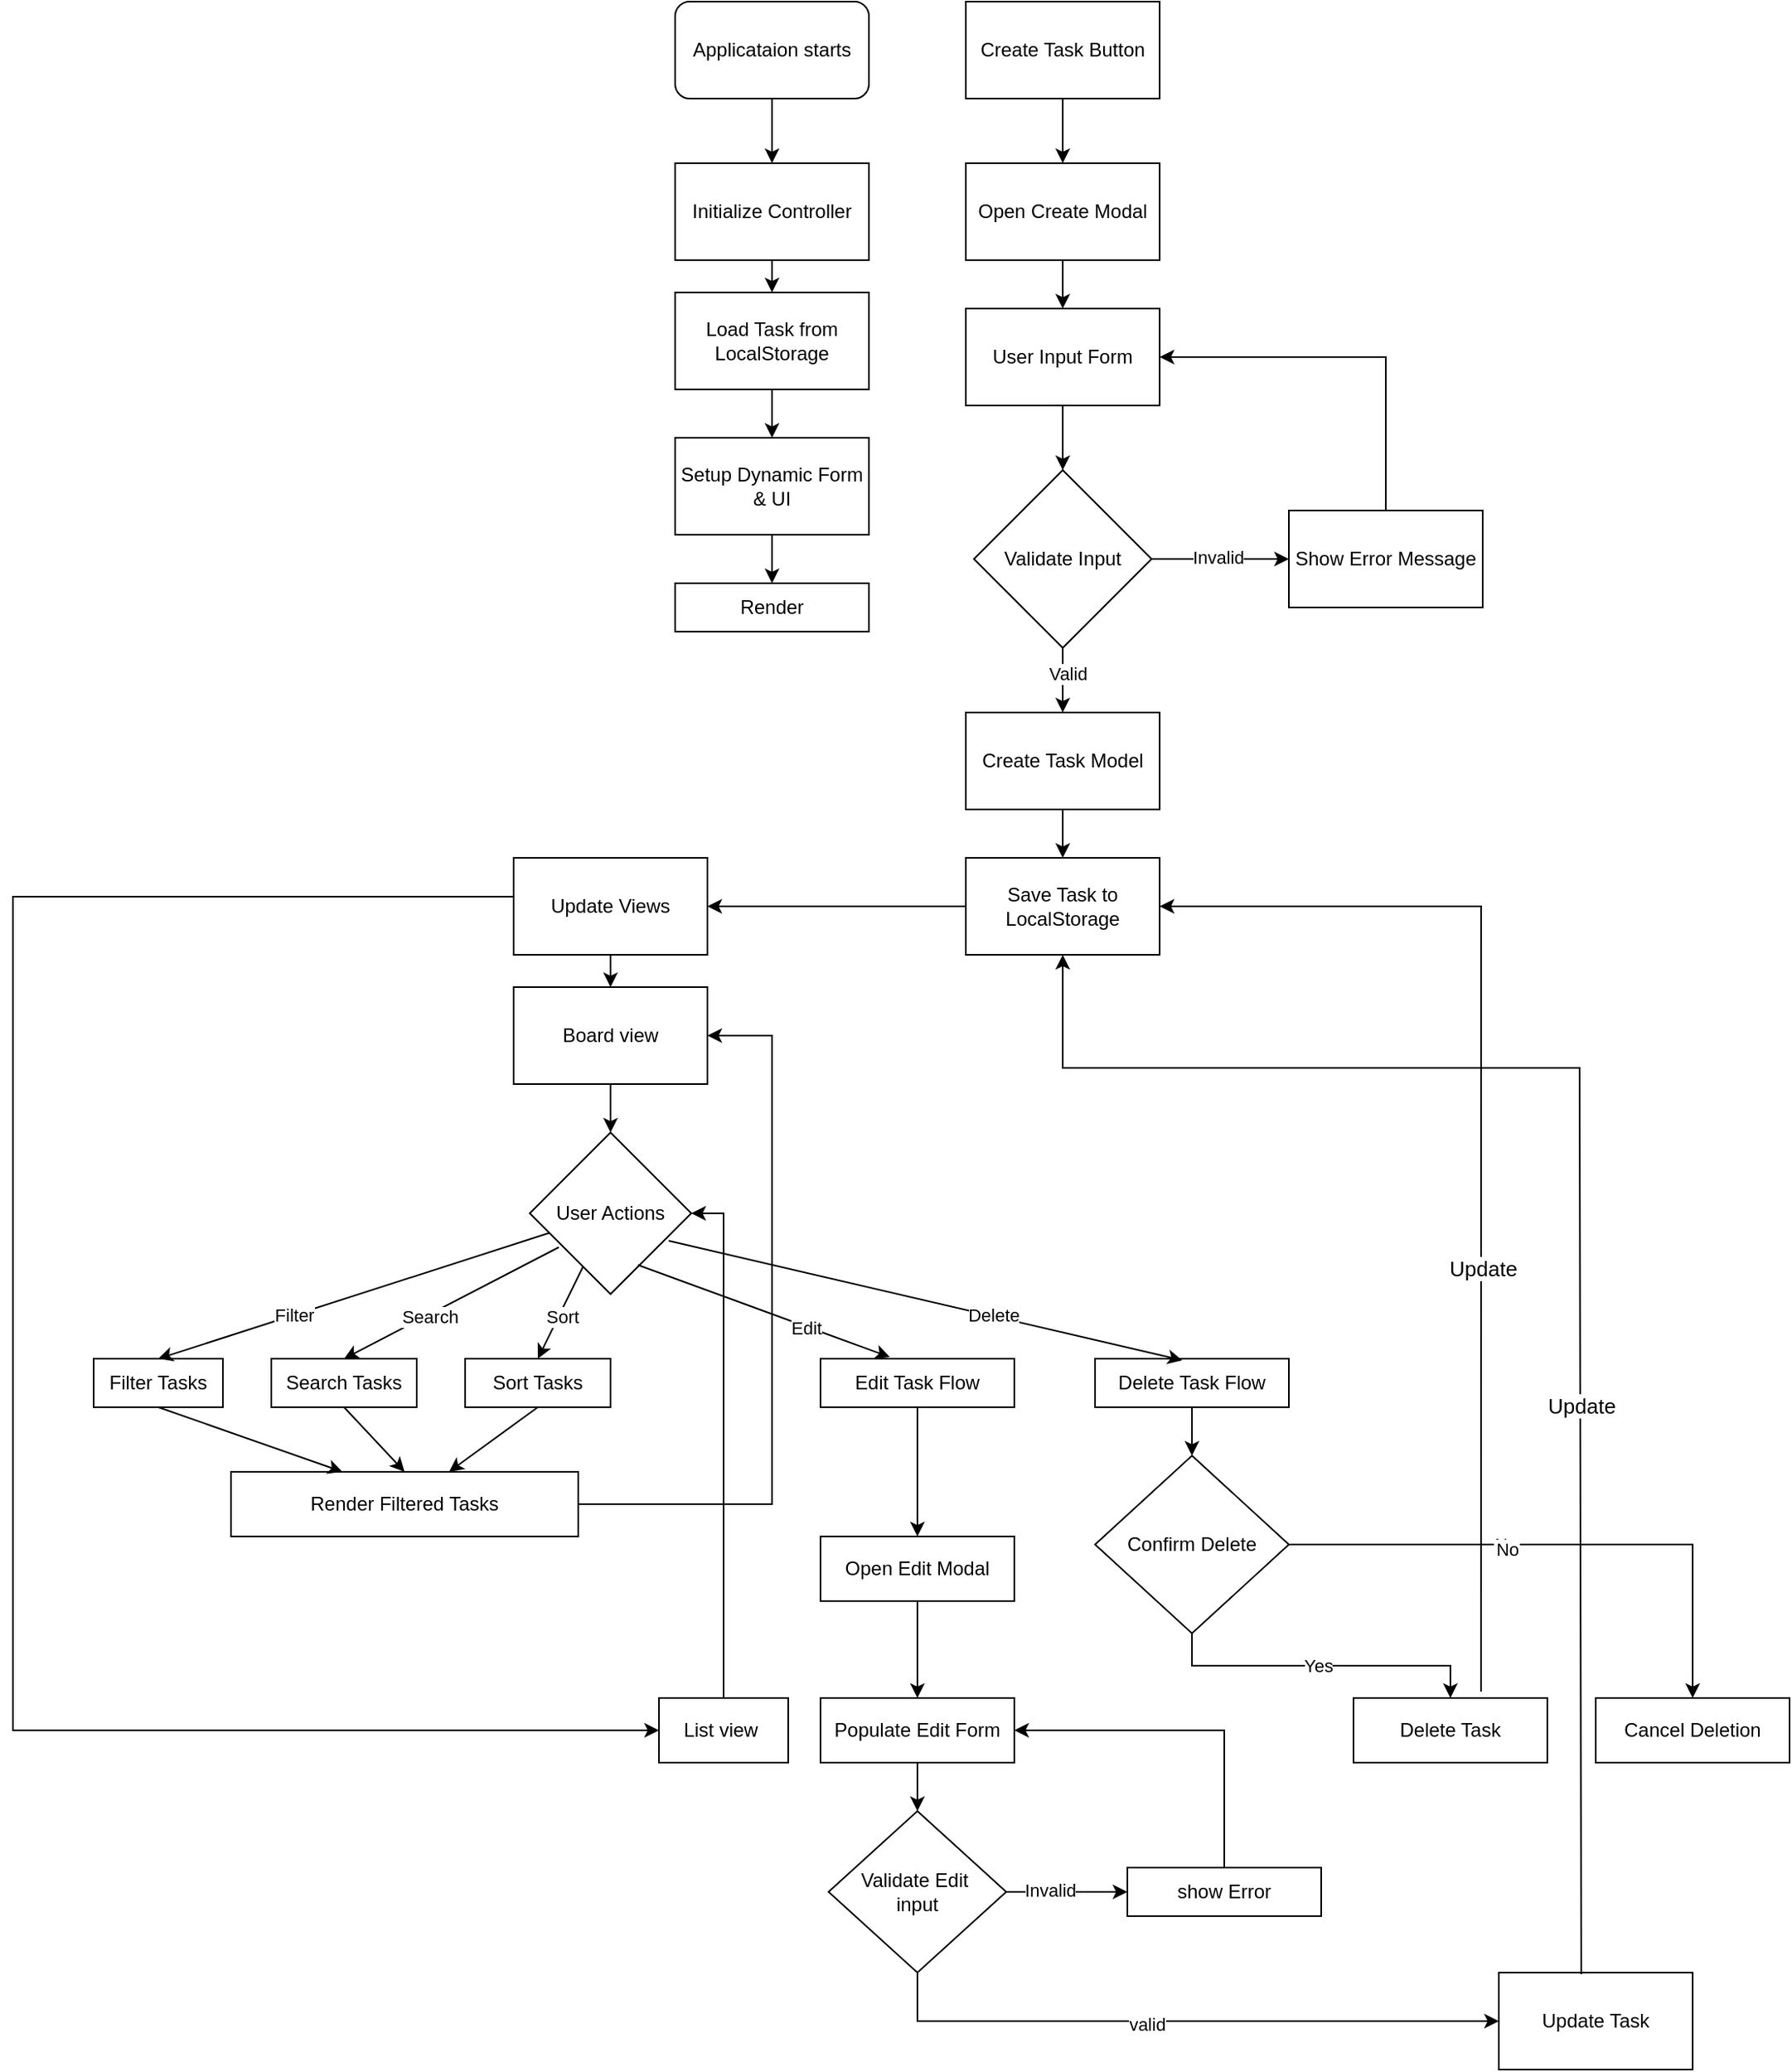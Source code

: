 <mxfile version="26.0.1">
  <diagram id="C5RBs43oDa-KdzZeNtuy" name="Page-1">
    <mxGraphModel grid="1" page="1" gridSize="10" guides="1" tooltips="1" connect="1" arrows="1" fold="1" pageScale="1" pageWidth="827" pageHeight="1169" math="0" shadow="0">
      <root>
        <mxCell id="WIyWlLk6GJQsqaUBKTNV-0" />
        <mxCell id="WIyWlLk6GJQsqaUBKTNV-1" parent="WIyWlLk6GJQsqaUBKTNV-0" />
        <mxCell id="j3s3mRyFmVoYlKtFoy2Y-5" value="Applicataion starts" style="rounded=1;whiteSpace=wrap;html=1;" vertex="1" parent="WIyWlLk6GJQsqaUBKTNV-1">
          <mxGeometry x="60" y="100" width="120" height="60" as="geometry" />
        </mxCell>
        <mxCell id="j3s3mRyFmVoYlKtFoy2Y-6" value="" style="endArrow=classic;html=1;rounded=0;exitX=0.5;exitY=1;exitDx=0;exitDy=0;" edge="1" parent="WIyWlLk6GJQsqaUBKTNV-1" source="j3s3mRyFmVoYlKtFoy2Y-5" target="j3s3mRyFmVoYlKtFoy2Y-7">
          <mxGeometry width="50" height="50" relative="1" as="geometry">
            <mxPoint x="110" y="600" as="sourcePoint" />
            <mxPoint x="120" y="210" as="targetPoint" />
          </mxGeometry>
        </mxCell>
        <mxCell id="j3s3mRyFmVoYlKtFoy2Y-7" value="Initialize Controller" style="rounded=0;whiteSpace=wrap;html=1;" vertex="1" parent="WIyWlLk6GJQsqaUBKTNV-1">
          <mxGeometry x="60" y="200" width="120" height="60" as="geometry" />
        </mxCell>
        <mxCell id="j3s3mRyFmVoYlKtFoy2Y-8" value="" style="endArrow=classic;html=1;rounded=0;exitX=0.5;exitY=1;exitDx=0;exitDy=0;" edge="1" parent="WIyWlLk6GJQsqaUBKTNV-1" source="j3s3mRyFmVoYlKtFoy2Y-7" target="j3s3mRyFmVoYlKtFoy2Y-9">
          <mxGeometry width="50" height="50" relative="1" as="geometry">
            <mxPoint x="110" y="600" as="sourcePoint" />
            <mxPoint x="120" y="300" as="targetPoint" />
          </mxGeometry>
        </mxCell>
        <mxCell id="j3s3mRyFmVoYlKtFoy2Y-9" value="Load Task from LocalStorage" style="rounded=0;whiteSpace=wrap;html=1;" vertex="1" parent="WIyWlLk6GJQsqaUBKTNV-1">
          <mxGeometry x="60" y="280" width="120" height="60" as="geometry" />
        </mxCell>
        <mxCell id="j3s3mRyFmVoYlKtFoy2Y-10" value="" style="endArrow=classic;html=1;rounded=0;exitX=0.5;exitY=1;exitDx=0;exitDy=0;" edge="1" parent="WIyWlLk6GJQsqaUBKTNV-1" source="j3s3mRyFmVoYlKtFoy2Y-9" target="j3s3mRyFmVoYlKtFoy2Y-11">
          <mxGeometry width="50" height="50" relative="1" as="geometry">
            <mxPoint x="110" y="600" as="sourcePoint" />
            <mxPoint x="120" y="370" as="targetPoint" />
          </mxGeometry>
        </mxCell>
        <mxCell id="j3s3mRyFmVoYlKtFoy2Y-11" value="Setup Dynamic Form &amp;amp; UI" style="rounded=0;whiteSpace=wrap;html=1;" vertex="1" parent="WIyWlLk6GJQsqaUBKTNV-1">
          <mxGeometry x="60" y="370" width="120" height="60" as="geometry" />
        </mxCell>
        <mxCell id="j3s3mRyFmVoYlKtFoy2Y-12" value="" style="endArrow=classic;html=1;rounded=0;exitX=0.5;exitY=1;exitDx=0;exitDy=0;" edge="1" parent="WIyWlLk6GJQsqaUBKTNV-1" source="j3s3mRyFmVoYlKtFoy2Y-11" target="j3s3mRyFmVoYlKtFoy2Y-13">
          <mxGeometry width="50" height="50" relative="1" as="geometry">
            <mxPoint x="110" y="600" as="sourcePoint" />
            <mxPoint x="120" y="460" as="targetPoint" />
          </mxGeometry>
        </mxCell>
        <mxCell id="j3s3mRyFmVoYlKtFoy2Y-13" value="Render" style="rounded=0;whiteSpace=wrap;html=1;" vertex="1" parent="WIyWlLk6GJQsqaUBKTNV-1">
          <mxGeometry x="60" y="460" width="120" height="30" as="geometry" />
        </mxCell>
        <mxCell id="j3s3mRyFmVoYlKtFoy2Y-14" value="Create Task Button" style="rounded=0;whiteSpace=wrap;html=1;" vertex="1" parent="WIyWlLk6GJQsqaUBKTNV-1">
          <mxGeometry x="240" y="100" width="120" height="60" as="geometry" />
        </mxCell>
        <mxCell id="j3s3mRyFmVoYlKtFoy2Y-15" value="" style="endArrow=classic;html=1;rounded=0;exitX=0.5;exitY=1;exitDx=0;exitDy=0;" edge="1" parent="WIyWlLk6GJQsqaUBKTNV-1" source="j3s3mRyFmVoYlKtFoy2Y-14" target="j3s3mRyFmVoYlKtFoy2Y-16">
          <mxGeometry width="50" height="50" relative="1" as="geometry">
            <mxPoint x="300" y="170" as="sourcePoint" />
            <mxPoint x="300" y="200" as="targetPoint" />
          </mxGeometry>
        </mxCell>
        <mxCell id="j3s3mRyFmVoYlKtFoy2Y-18" style="edgeStyle=orthogonalEdgeStyle;rounded=0;orthogonalLoop=1;jettySize=auto;html=1;entryX=0.5;entryY=0;entryDx=0;entryDy=0;" edge="1" parent="WIyWlLk6GJQsqaUBKTNV-1" source="j3s3mRyFmVoYlKtFoy2Y-16" target="j3s3mRyFmVoYlKtFoy2Y-20">
          <mxGeometry relative="1" as="geometry">
            <mxPoint x="300" y="300" as="targetPoint" />
          </mxGeometry>
        </mxCell>
        <mxCell id="j3s3mRyFmVoYlKtFoy2Y-16" value="Open Create Modal" style="rounded=0;whiteSpace=wrap;html=1;" vertex="1" parent="WIyWlLk6GJQsqaUBKTNV-1">
          <mxGeometry x="240" y="200" width="120" height="60" as="geometry" />
        </mxCell>
        <mxCell id="j3s3mRyFmVoYlKtFoy2Y-20" value="User Input Form" style="rounded=0;whiteSpace=wrap;html=1;" vertex="1" parent="WIyWlLk6GJQsqaUBKTNV-1">
          <mxGeometry x="240" y="290" width="120" height="60" as="geometry" />
        </mxCell>
        <mxCell id="j3s3mRyFmVoYlKtFoy2Y-21" value="" style="endArrow=classic;html=1;rounded=0;exitX=0.5;exitY=1;exitDx=0;exitDy=0;" edge="1" parent="WIyWlLk6GJQsqaUBKTNV-1" source="j3s3mRyFmVoYlKtFoy2Y-20" target="j3s3mRyFmVoYlKtFoy2Y-22">
          <mxGeometry width="50" height="50" relative="1" as="geometry">
            <mxPoint x="110" y="600" as="sourcePoint" />
            <mxPoint x="300" y="390" as="targetPoint" />
          </mxGeometry>
        </mxCell>
        <mxCell id="j3s3mRyFmVoYlKtFoy2Y-22" value="Validate Input" style="rhombus;whiteSpace=wrap;html=1;" vertex="1" parent="WIyWlLk6GJQsqaUBKTNV-1">
          <mxGeometry x="245" y="390" width="110" height="110" as="geometry" />
        </mxCell>
        <mxCell id="j3s3mRyFmVoYlKtFoy2Y-23" value="" style="endArrow=classic;html=1;rounded=0;exitX=1;exitY=0.5;exitDx=0;exitDy=0;entryX=0;entryY=0.5;entryDx=0;entryDy=0;" edge="1" parent="WIyWlLk6GJQsqaUBKTNV-1" source="j3s3mRyFmVoYlKtFoy2Y-22" target="j3s3mRyFmVoYlKtFoy2Y-25">
          <mxGeometry width="50" height="50" relative="1" as="geometry">
            <mxPoint x="110" y="600" as="sourcePoint" />
            <mxPoint x="430" y="445" as="targetPoint" />
          </mxGeometry>
        </mxCell>
        <mxCell id="j3s3mRyFmVoYlKtFoy2Y-24" value="Invalid" style="edgeLabel;html=1;align=center;verticalAlign=middle;resizable=0;points=[];" connectable="0" vertex="1" parent="j3s3mRyFmVoYlKtFoy2Y-23">
          <mxGeometry x="-0.04" y="1" relative="1" as="geometry">
            <mxPoint as="offset" />
          </mxGeometry>
        </mxCell>
        <mxCell id="j3s3mRyFmVoYlKtFoy2Y-25" value="Show Error Message" style="rounded=0;whiteSpace=wrap;html=1;" vertex="1" parent="WIyWlLk6GJQsqaUBKTNV-1">
          <mxGeometry x="440" y="415" width="120" height="60" as="geometry" />
        </mxCell>
        <mxCell id="j3s3mRyFmVoYlKtFoy2Y-27" value="" style="endArrow=classic;html=1;rounded=0;exitX=0.5;exitY=0;exitDx=0;exitDy=0;entryX=1;entryY=0.5;entryDx=0;entryDy=0;" edge="1" parent="WIyWlLk6GJQsqaUBKTNV-1" source="j3s3mRyFmVoYlKtFoy2Y-25" target="j3s3mRyFmVoYlKtFoy2Y-20">
          <mxGeometry width="50" height="50" relative="1" as="geometry">
            <mxPoint x="110" y="600" as="sourcePoint" />
            <mxPoint x="500" y="320" as="targetPoint" />
            <Array as="points">
              <mxPoint x="500" y="320" />
            </Array>
          </mxGeometry>
        </mxCell>
        <mxCell id="j3s3mRyFmVoYlKtFoy2Y-28" value="" style="endArrow=classic;html=1;rounded=0;exitX=0.5;exitY=1;exitDx=0;exitDy=0;" edge="1" parent="WIyWlLk6GJQsqaUBKTNV-1" source="j3s3mRyFmVoYlKtFoy2Y-22" target="j3s3mRyFmVoYlKtFoy2Y-29">
          <mxGeometry width="50" height="50" relative="1" as="geometry">
            <mxPoint x="110" y="600" as="sourcePoint" />
            <mxPoint x="300" y="570" as="targetPoint" />
          </mxGeometry>
        </mxCell>
        <mxCell id="j3s3mRyFmVoYlKtFoy2Y-30" value="Valid" style="edgeLabel;html=1;align=center;verticalAlign=middle;resizable=0;points=[];" connectable="0" vertex="1" parent="j3s3mRyFmVoYlKtFoy2Y-28">
          <mxGeometry x="-0.2" y="3" relative="1" as="geometry">
            <mxPoint as="offset" />
          </mxGeometry>
        </mxCell>
        <mxCell id="j3s3mRyFmVoYlKtFoy2Y-29" value="Create Task Model" style="rounded=0;whiteSpace=wrap;html=1;" vertex="1" parent="WIyWlLk6GJQsqaUBKTNV-1">
          <mxGeometry x="240" y="540" width="120" height="60" as="geometry" />
        </mxCell>
        <mxCell id="j3s3mRyFmVoYlKtFoy2Y-31" value="" style="endArrow=classic;html=1;rounded=0;exitX=0.5;exitY=1;exitDx=0;exitDy=0;" edge="1" parent="WIyWlLk6GJQsqaUBKTNV-1" source="j3s3mRyFmVoYlKtFoy2Y-29" target="j3s3mRyFmVoYlKtFoy2Y-32">
          <mxGeometry width="50" height="50" relative="1" as="geometry">
            <mxPoint x="110" y="600" as="sourcePoint" />
            <mxPoint x="300" y="640" as="targetPoint" />
          </mxGeometry>
        </mxCell>
        <mxCell id="j3s3mRyFmVoYlKtFoy2Y-32" value="Save Task to LocalStorage" style="rounded=0;whiteSpace=wrap;html=1;" vertex="1" parent="WIyWlLk6GJQsqaUBKTNV-1">
          <mxGeometry x="240" y="630" width="120" height="60" as="geometry" />
        </mxCell>
        <mxCell id="j3s3mRyFmVoYlKtFoy2Y-33" value="Update Views" style="rounded=0;whiteSpace=wrap;html=1;" vertex="1" parent="WIyWlLk6GJQsqaUBKTNV-1">
          <mxGeometry x="-40" y="630" width="120" height="60" as="geometry" />
        </mxCell>
        <mxCell id="j3s3mRyFmVoYlKtFoy2Y-34" value="" style="endArrow=classic;html=1;rounded=0;exitX=0;exitY=0.5;exitDx=0;exitDy=0;entryX=1;entryY=0.5;entryDx=0;entryDy=0;" edge="1" parent="WIyWlLk6GJQsqaUBKTNV-1" source="j3s3mRyFmVoYlKtFoy2Y-32" target="j3s3mRyFmVoYlKtFoy2Y-33">
          <mxGeometry width="50" height="50" relative="1" as="geometry">
            <mxPoint x="110" y="900" as="sourcePoint" />
            <mxPoint x="160" y="850" as="targetPoint" />
          </mxGeometry>
        </mxCell>
        <mxCell id="j3s3mRyFmVoYlKtFoy2Y-35" value="" style="endArrow=classic;html=1;rounded=0;exitX=0.5;exitY=1;exitDx=0;exitDy=0;" edge="1" parent="WIyWlLk6GJQsqaUBKTNV-1" source="j3s3mRyFmVoYlKtFoy2Y-33" target="j3s3mRyFmVoYlKtFoy2Y-36">
          <mxGeometry width="50" height="50" relative="1" as="geometry">
            <mxPoint x="110" y="700" as="sourcePoint" />
            <mxPoint x="70" y="740" as="targetPoint" />
          </mxGeometry>
        </mxCell>
        <mxCell id="j3s3mRyFmVoYlKtFoy2Y-36" value="Board view" style="rounded=0;whiteSpace=wrap;html=1;" vertex="1" parent="WIyWlLk6GJQsqaUBKTNV-1">
          <mxGeometry x="-40" y="710" width="120" height="60" as="geometry" />
        </mxCell>
        <mxCell id="j3s3mRyFmVoYlKtFoy2Y-37" value="" style="endArrow=classic;html=1;rounded=0;exitX=0;exitY=0.5;exitDx=0;exitDy=0;entryX=0;entryY=0.5;entryDx=0;entryDy=0;" edge="1" parent="WIyWlLk6GJQsqaUBKTNV-1" target="j3s3mRyFmVoYlKtFoy2Y-38">
          <mxGeometry width="50" height="50" relative="1" as="geometry">
            <mxPoint x="-40" y="654" as="sourcePoint" />
            <mxPoint x="20" y="1150" as="targetPoint" />
            <Array as="points">
              <mxPoint x="-350" y="654" />
              <mxPoint x="-350" y="1170" />
            </Array>
          </mxGeometry>
        </mxCell>
        <mxCell id="j3s3mRyFmVoYlKtFoy2Y-38" value="List view&amp;nbsp;" style="rounded=0;whiteSpace=wrap;html=1;" vertex="1" parent="WIyWlLk6GJQsqaUBKTNV-1">
          <mxGeometry x="50" y="1150" width="80" height="40" as="geometry" />
        </mxCell>
        <mxCell id="j3s3mRyFmVoYlKtFoy2Y-39" value="" style="endArrow=classic;html=1;rounded=0;exitX=0.5;exitY=1;exitDx=0;exitDy=0;" edge="1" parent="WIyWlLk6GJQsqaUBKTNV-1" source="j3s3mRyFmVoYlKtFoy2Y-36" target="j3s3mRyFmVoYlKtFoy2Y-40">
          <mxGeometry width="50" height="50" relative="1" as="geometry">
            <mxPoint x="110" y="700" as="sourcePoint" />
            <mxPoint x="20" y="840" as="targetPoint" />
          </mxGeometry>
        </mxCell>
        <mxCell id="j3s3mRyFmVoYlKtFoy2Y-40" value="User Actions" style="rhombus;whiteSpace=wrap;html=1;" vertex="1" parent="WIyWlLk6GJQsqaUBKTNV-1">
          <mxGeometry x="-30" y="800" width="100" height="100" as="geometry" />
        </mxCell>
        <mxCell id="j3s3mRyFmVoYlKtFoy2Y-41" value="Filter Tasks" style="rounded=0;whiteSpace=wrap;html=1;" vertex="1" parent="WIyWlLk6GJQsqaUBKTNV-1">
          <mxGeometry x="-300" y="940" width="80" height="30" as="geometry" />
        </mxCell>
        <mxCell id="j3s3mRyFmVoYlKtFoy2Y-42" value="Search Tasks" style="rounded=0;whiteSpace=wrap;html=1;" vertex="1" parent="WIyWlLk6GJQsqaUBKTNV-1">
          <mxGeometry x="-190" y="940" width="90" height="30" as="geometry" />
        </mxCell>
        <mxCell id="j3s3mRyFmVoYlKtFoy2Y-43" value="Sort Tasks" style="rounded=0;whiteSpace=wrap;html=1;" vertex="1" parent="WIyWlLk6GJQsqaUBKTNV-1">
          <mxGeometry x="-70" y="940" width="90" height="30" as="geometry" />
        </mxCell>
        <mxCell id="j3s3mRyFmVoYlKtFoy2Y-44" value="" style="endArrow=classic;html=1;rounded=0;entryX=0.5;entryY=0;entryDx=0;entryDy=0;" edge="1" parent="WIyWlLk6GJQsqaUBKTNV-1" source="j3s3mRyFmVoYlKtFoy2Y-40" target="j3s3mRyFmVoYlKtFoy2Y-41">
          <mxGeometry width="50" height="50" relative="1" as="geometry">
            <mxPoint x="110" y="700" as="sourcePoint" />
            <mxPoint x="160" y="650" as="targetPoint" />
          </mxGeometry>
        </mxCell>
        <mxCell id="j3s3mRyFmVoYlKtFoy2Y-54" value="Filter" style="edgeLabel;html=1;align=center;verticalAlign=middle;resizable=0;points=[];" connectable="0" vertex="1" parent="j3s3mRyFmVoYlKtFoy2Y-44">
          <mxGeometry x="0.306" relative="1" as="geometry">
            <mxPoint as="offset" />
          </mxGeometry>
        </mxCell>
        <mxCell id="j3s3mRyFmVoYlKtFoy2Y-45" value="" style="endArrow=classic;html=1;rounded=0;exitX=0.18;exitY=0.71;exitDx=0;exitDy=0;exitPerimeter=0;entryX=0.5;entryY=0;entryDx=0;entryDy=0;" edge="1" parent="WIyWlLk6GJQsqaUBKTNV-1" source="j3s3mRyFmVoYlKtFoy2Y-40" target="j3s3mRyFmVoYlKtFoy2Y-42">
          <mxGeometry width="50" height="50" relative="1" as="geometry">
            <mxPoint x="110" y="700" as="sourcePoint" />
            <mxPoint x="160" y="650" as="targetPoint" />
          </mxGeometry>
        </mxCell>
        <mxCell id="j3s3mRyFmVoYlKtFoy2Y-55" value="Search" style="edgeLabel;html=1;align=center;verticalAlign=middle;resizable=0;points=[];" connectable="0" vertex="1" parent="j3s3mRyFmVoYlKtFoy2Y-45">
          <mxGeometry x="0.212" y="1" relative="1" as="geometry">
            <mxPoint as="offset" />
          </mxGeometry>
        </mxCell>
        <mxCell id="j3s3mRyFmVoYlKtFoy2Y-46" value="" style="endArrow=classic;html=1;rounded=0;exitX=0.33;exitY=0.83;exitDx=0;exitDy=0;exitPerimeter=0;entryX=0.5;entryY=0;entryDx=0;entryDy=0;" edge="1" parent="WIyWlLk6GJQsqaUBKTNV-1" source="j3s3mRyFmVoYlKtFoy2Y-40" target="j3s3mRyFmVoYlKtFoy2Y-43">
          <mxGeometry width="50" height="50" relative="1" as="geometry">
            <mxPoint x="110" y="700" as="sourcePoint" />
            <mxPoint x="160" y="650" as="targetPoint" />
          </mxGeometry>
        </mxCell>
        <mxCell id="j3s3mRyFmVoYlKtFoy2Y-56" value="Sort" style="edgeLabel;html=1;align=center;verticalAlign=middle;resizable=0;points=[];" connectable="0" vertex="1" parent="j3s3mRyFmVoYlKtFoy2Y-46">
          <mxGeometry x="0.057" y="2" relative="1" as="geometry">
            <mxPoint as="offset" />
          </mxGeometry>
        </mxCell>
        <mxCell id="j3s3mRyFmVoYlKtFoy2Y-47" value="Render Filtered Tasks" style="rounded=0;whiteSpace=wrap;html=1;" vertex="1" parent="WIyWlLk6GJQsqaUBKTNV-1">
          <mxGeometry x="-215" y="1010" width="215" height="40" as="geometry" />
        </mxCell>
        <mxCell id="j3s3mRyFmVoYlKtFoy2Y-48" value="" style="endArrow=classic;html=1;rounded=0;exitX=0.5;exitY=1;exitDx=0;exitDy=0;entryX=0.321;entryY=0;entryDx=0;entryDy=0;entryPerimeter=0;" edge="1" parent="WIyWlLk6GJQsqaUBKTNV-1" source="j3s3mRyFmVoYlKtFoy2Y-41" target="j3s3mRyFmVoYlKtFoy2Y-47">
          <mxGeometry width="50" height="50" relative="1" as="geometry">
            <mxPoint x="110" y="700" as="sourcePoint" />
            <mxPoint x="160" y="650" as="targetPoint" />
          </mxGeometry>
        </mxCell>
        <mxCell id="j3s3mRyFmVoYlKtFoy2Y-49" value="" style="endArrow=classic;html=1;rounded=0;exitX=0.5;exitY=1;exitDx=0;exitDy=0;entryX=0.5;entryY=0;entryDx=0;entryDy=0;" edge="1" parent="WIyWlLk6GJQsqaUBKTNV-1" source="j3s3mRyFmVoYlKtFoy2Y-42" target="j3s3mRyFmVoYlKtFoy2Y-47">
          <mxGeometry width="50" height="50" relative="1" as="geometry">
            <mxPoint x="110" y="700" as="sourcePoint" />
            <mxPoint x="160" y="650" as="targetPoint" />
          </mxGeometry>
        </mxCell>
        <mxCell id="j3s3mRyFmVoYlKtFoy2Y-50" value="" style="endArrow=classic;html=1;rounded=0;exitX=0.5;exitY=1;exitDx=0;exitDy=0;" edge="1" parent="WIyWlLk6GJQsqaUBKTNV-1" source="j3s3mRyFmVoYlKtFoy2Y-43" target="j3s3mRyFmVoYlKtFoy2Y-47">
          <mxGeometry width="50" height="50" relative="1" as="geometry">
            <mxPoint x="40" y="1020" as="sourcePoint" />
            <mxPoint x="225" y="700" as="targetPoint" />
          </mxGeometry>
        </mxCell>
        <mxCell id="j3s3mRyFmVoYlKtFoy2Y-51" value="" style="endArrow=classic;html=1;rounded=0;exitX=1;exitY=0.5;exitDx=0;exitDy=0;entryX=1;entryY=0.5;entryDx=0;entryDy=0;" edge="1" parent="WIyWlLk6GJQsqaUBKTNV-1" source="j3s3mRyFmVoYlKtFoy2Y-47" target="j3s3mRyFmVoYlKtFoy2Y-36">
          <mxGeometry width="50" height="50" relative="1" as="geometry">
            <mxPoint x="20" y="1030" as="sourcePoint" />
            <mxPoint x="100" y="740" as="targetPoint" />
            <Array as="points">
              <mxPoint x="120" y="1030" />
              <mxPoint x="120" y="740" />
            </Array>
          </mxGeometry>
        </mxCell>
        <mxCell id="j3s3mRyFmVoYlKtFoy2Y-52" value="" style="endArrow=classic;html=1;rounded=0;exitX=0.5;exitY=0;exitDx=0;exitDy=0;entryX=1;entryY=0.5;entryDx=0;entryDy=0;" edge="1" parent="WIyWlLk6GJQsqaUBKTNV-1" source="j3s3mRyFmVoYlKtFoy2Y-38" target="j3s3mRyFmVoYlKtFoy2Y-40">
          <mxGeometry width="50" height="50" relative="1" as="geometry">
            <mxPoint x="110" y="700" as="sourcePoint" />
            <mxPoint x="160" y="650" as="targetPoint" />
            <Array as="points">
              <mxPoint x="90" y="850" />
            </Array>
          </mxGeometry>
        </mxCell>
        <mxCell id="j3s3mRyFmVoYlKtFoy2Y-53" value="Edit Task Flow" style="rounded=0;whiteSpace=wrap;html=1;" vertex="1" parent="WIyWlLk6GJQsqaUBKTNV-1">
          <mxGeometry x="150" y="940" width="120" height="30" as="geometry" />
        </mxCell>
        <mxCell id="j3s3mRyFmVoYlKtFoy2Y-57" value="Delete Task Flow" style="rounded=0;whiteSpace=wrap;html=1;" vertex="1" parent="WIyWlLk6GJQsqaUBKTNV-1">
          <mxGeometry x="320" y="940" width="120" height="30" as="geometry" />
        </mxCell>
        <mxCell id="j3s3mRyFmVoYlKtFoy2Y-58" value="" style="endArrow=classic;html=1;rounded=0;exitX=0.67;exitY=0.82;exitDx=0;exitDy=0;exitPerimeter=0;entryX=0.358;entryY=-0.033;entryDx=0;entryDy=0;entryPerimeter=0;" edge="1" parent="WIyWlLk6GJQsqaUBKTNV-1" source="j3s3mRyFmVoYlKtFoy2Y-40" target="j3s3mRyFmVoYlKtFoy2Y-53">
          <mxGeometry width="50" height="50" relative="1" as="geometry">
            <mxPoint x="30" y="880" as="sourcePoint" />
            <mxPoint x="165.96" y="934" as="targetPoint" />
          </mxGeometry>
        </mxCell>
        <mxCell id="j3s3mRyFmVoYlKtFoy2Y-60" value="Edit" style="edgeLabel;html=1;align=center;verticalAlign=middle;resizable=0;points=[];" connectable="0" vertex="1" parent="j3s3mRyFmVoYlKtFoy2Y-58">
          <mxGeometry x="0.338" relative="1" as="geometry">
            <mxPoint x="-1" y="1" as="offset" />
          </mxGeometry>
        </mxCell>
        <mxCell id="j3s3mRyFmVoYlKtFoy2Y-59" value="" style="endArrow=classic;html=1;rounded=0;exitX=0.86;exitY=0.67;exitDx=0;exitDy=0;exitPerimeter=0;entryX=0.45;entryY=0.033;entryDx=0;entryDy=0;entryPerimeter=0;" edge="1" parent="WIyWlLk6GJQsqaUBKTNV-1" source="j3s3mRyFmVoYlKtFoy2Y-40" target="j3s3mRyFmVoYlKtFoy2Y-57">
          <mxGeometry width="50" height="50" relative="1" as="geometry">
            <mxPoint x="110" y="700" as="sourcePoint" />
            <mxPoint x="160" y="650" as="targetPoint" />
          </mxGeometry>
        </mxCell>
        <mxCell id="j3s3mRyFmVoYlKtFoy2Y-61" value="Delete" style="edgeLabel;html=1;align=center;verticalAlign=middle;resizable=0;points=[];" connectable="0" vertex="1" parent="j3s3mRyFmVoYlKtFoy2Y-59">
          <mxGeometry x="0.263" y="1" relative="1" as="geometry">
            <mxPoint as="offset" />
          </mxGeometry>
        </mxCell>
        <mxCell id="j3s3mRyFmVoYlKtFoy2Y-62" value="" style="endArrow=classic;html=1;rounded=0;exitX=0.5;exitY=1;exitDx=0;exitDy=0;" edge="1" parent="WIyWlLk6GJQsqaUBKTNV-1" source="j3s3mRyFmVoYlKtFoy2Y-53" target="j3s3mRyFmVoYlKtFoy2Y-63">
          <mxGeometry width="50" height="50" relative="1" as="geometry">
            <mxPoint x="180" y="980" as="sourcePoint" />
            <mxPoint x="190" y="1010" as="targetPoint" />
          </mxGeometry>
        </mxCell>
        <mxCell id="j3s3mRyFmVoYlKtFoy2Y-63" value="Open Edit Modal" style="rounded=0;whiteSpace=wrap;html=1;" vertex="1" parent="WIyWlLk6GJQsqaUBKTNV-1">
          <mxGeometry x="150" y="1050" width="120" height="40" as="geometry" />
        </mxCell>
        <mxCell id="j3s3mRyFmVoYlKtFoy2Y-64" value="" style="endArrow=classic;html=1;rounded=0;exitX=0.5;exitY=1;exitDx=0;exitDy=0;" edge="1" parent="WIyWlLk6GJQsqaUBKTNV-1" source="j3s3mRyFmVoYlKtFoy2Y-63" target="j3s3mRyFmVoYlKtFoy2Y-65">
          <mxGeometry width="50" height="50" relative="1" as="geometry">
            <mxPoint x="110" y="700" as="sourcePoint" />
            <mxPoint x="210" y="1140" as="targetPoint" />
          </mxGeometry>
        </mxCell>
        <mxCell id="j3s3mRyFmVoYlKtFoy2Y-65" value="Populate Edit Form" style="rounded=0;whiteSpace=wrap;html=1;" vertex="1" parent="WIyWlLk6GJQsqaUBKTNV-1">
          <mxGeometry x="150" y="1150" width="120" height="40" as="geometry" />
        </mxCell>
        <mxCell id="j3s3mRyFmVoYlKtFoy2Y-66" value="" style="endArrow=classic;html=1;rounded=0;exitX=0.5;exitY=1;exitDx=0;exitDy=0;" edge="1" parent="WIyWlLk6GJQsqaUBKTNV-1" source="j3s3mRyFmVoYlKtFoy2Y-65" target="j3s3mRyFmVoYlKtFoy2Y-67">
          <mxGeometry width="50" height="50" relative="1" as="geometry">
            <mxPoint x="110" y="1300" as="sourcePoint" />
            <mxPoint x="210" y="1220" as="targetPoint" />
          </mxGeometry>
        </mxCell>
        <mxCell id="j3s3mRyFmVoYlKtFoy2Y-67" value="Validate Edit&amp;nbsp;&lt;div&gt;input&lt;/div&gt;" style="rhombus;whiteSpace=wrap;html=1;" vertex="1" parent="WIyWlLk6GJQsqaUBKTNV-1">
          <mxGeometry x="155" y="1220" width="110" height="100" as="geometry" />
        </mxCell>
        <mxCell id="j3s3mRyFmVoYlKtFoy2Y-68" value="" style="endArrow=classic;html=1;rounded=0;exitX=1;exitY=0.5;exitDx=0;exitDy=0;" edge="1" parent="WIyWlLk6GJQsqaUBKTNV-1" source="j3s3mRyFmVoYlKtFoy2Y-67" target="j3s3mRyFmVoYlKtFoy2Y-69">
          <mxGeometry width="50" height="50" relative="1" as="geometry">
            <mxPoint x="110" y="1200" as="sourcePoint" />
            <mxPoint x="320" y="1270" as="targetPoint" />
          </mxGeometry>
        </mxCell>
        <mxCell id="j3s3mRyFmVoYlKtFoy2Y-70" value="Invalid" style="edgeLabel;html=1;align=center;verticalAlign=middle;resizable=0;points=[];" connectable="0" vertex="1" parent="j3s3mRyFmVoYlKtFoy2Y-68">
          <mxGeometry x="-0.292" y="1" relative="1" as="geometry">
            <mxPoint as="offset" />
          </mxGeometry>
        </mxCell>
        <mxCell id="j3s3mRyFmVoYlKtFoy2Y-69" value="show Error" style="rounded=0;whiteSpace=wrap;html=1;" vertex="1" parent="WIyWlLk6GJQsqaUBKTNV-1">
          <mxGeometry x="340" y="1255" width="120" height="30" as="geometry" />
        </mxCell>
        <mxCell id="j3s3mRyFmVoYlKtFoy2Y-71" value="" style="endArrow=classic;html=1;rounded=0;exitX=0.5;exitY=0;exitDx=0;exitDy=0;entryX=1;entryY=0.5;entryDx=0;entryDy=0;" edge="1" parent="WIyWlLk6GJQsqaUBKTNV-1" source="j3s3mRyFmVoYlKtFoy2Y-69" target="j3s3mRyFmVoYlKtFoy2Y-65">
          <mxGeometry width="50" height="50" relative="1" as="geometry">
            <mxPoint x="110" y="1200" as="sourcePoint" />
            <mxPoint x="160" y="1150" as="targetPoint" />
            <Array as="points">
              <mxPoint x="400" y="1170" />
            </Array>
          </mxGeometry>
        </mxCell>
        <mxCell id="j3s3mRyFmVoYlKtFoy2Y-72" value="" style="endArrow=classic;html=1;rounded=0;exitX=0.5;exitY=1;exitDx=0;exitDy=0;" edge="1" parent="WIyWlLk6GJQsqaUBKTNV-1" source="j3s3mRyFmVoYlKtFoy2Y-57" target="j3s3mRyFmVoYlKtFoy2Y-73">
          <mxGeometry width="50" height="50" relative="1" as="geometry">
            <mxPoint x="110" y="1200" as="sourcePoint" />
            <mxPoint x="380" y="1020" as="targetPoint" />
          </mxGeometry>
        </mxCell>
        <mxCell id="j3s3mRyFmVoYlKtFoy2Y-73" value="Confirm Delete" style="rhombus;whiteSpace=wrap;html=1;" vertex="1" parent="WIyWlLk6GJQsqaUBKTNV-1">
          <mxGeometry x="320" y="1000" width="120" height="110" as="geometry" />
        </mxCell>
        <mxCell id="j3s3mRyFmVoYlKtFoy2Y-74" value="Delete Task" style="rounded=0;whiteSpace=wrap;html=1;" vertex="1" parent="WIyWlLk6GJQsqaUBKTNV-1">
          <mxGeometry x="480" y="1150" width="120" height="40" as="geometry" />
        </mxCell>
        <mxCell id="j3s3mRyFmVoYlKtFoy2Y-75" value="" style="endArrow=classic;html=1;rounded=0;exitX=0.5;exitY=1;exitDx=0;exitDy=0;entryX=0.5;entryY=0;entryDx=0;entryDy=0;" edge="1" parent="WIyWlLk6GJQsqaUBKTNV-1" source="j3s3mRyFmVoYlKtFoy2Y-73" target="j3s3mRyFmVoYlKtFoy2Y-74">
          <mxGeometry width="50" height="50" relative="1" as="geometry">
            <mxPoint x="110" y="800" as="sourcePoint" />
            <mxPoint x="160" y="750" as="targetPoint" />
            <Array as="points">
              <mxPoint x="380" y="1130" />
              <mxPoint x="540" y="1130" />
            </Array>
          </mxGeometry>
        </mxCell>
        <mxCell id="j3s3mRyFmVoYlKtFoy2Y-76" value="Yes" style="edgeLabel;html=1;align=center;verticalAlign=middle;resizable=0;points=[];" connectable="0" vertex="1" parent="j3s3mRyFmVoYlKtFoy2Y-75">
          <mxGeometry x="-0.02" relative="1" as="geometry">
            <mxPoint as="offset" />
          </mxGeometry>
        </mxCell>
        <mxCell id="j3s3mRyFmVoYlKtFoy2Y-77" value="Cancel Deletion" style="rounded=0;whiteSpace=wrap;html=1;" vertex="1" parent="WIyWlLk6GJQsqaUBKTNV-1">
          <mxGeometry x="630" y="1150" width="120" height="40" as="geometry" />
        </mxCell>
        <mxCell id="j3s3mRyFmVoYlKtFoy2Y-78" value="" style="endArrow=classic;html=1;rounded=0;exitX=1;exitY=0.5;exitDx=0;exitDy=0;entryX=0.5;entryY=0;entryDx=0;entryDy=0;" edge="1" parent="WIyWlLk6GJQsqaUBKTNV-1" source="j3s3mRyFmVoYlKtFoy2Y-73" target="j3s3mRyFmVoYlKtFoy2Y-77">
          <mxGeometry width="50" height="50" relative="1" as="geometry">
            <mxPoint x="110" y="800" as="sourcePoint" />
            <mxPoint x="160" y="750" as="targetPoint" />
            <Array as="points">
              <mxPoint x="690" y="1055" />
            </Array>
          </mxGeometry>
        </mxCell>
        <mxCell id="j3s3mRyFmVoYlKtFoy2Y-79" value="No" style="edgeLabel;html=1;align=center;verticalAlign=middle;resizable=0;points=[];" connectable="0" vertex="1" parent="j3s3mRyFmVoYlKtFoy2Y-78">
          <mxGeometry x="-0.223" relative="1" as="geometry">
            <mxPoint as="offset" />
          </mxGeometry>
        </mxCell>
        <mxCell id="j3s3mRyFmVoYlKtFoy2Y-89" value="No" style="edgeLabel;html=1;align=center;verticalAlign=middle;resizable=0;points=[];" connectable="0" vertex="1" parent="j3s3mRyFmVoYlKtFoy2Y-78">
          <mxGeometry x="-0.217" y="-4" relative="1" as="geometry">
            <mxPoint y="-1" as="offset" />
          </mxGeometry>
        </mxCell>
        <mxCell id="j3s3mRyFmVoYlKtFoy2Y-80" value="" style="endArrow=classic;html=1;rounded=0;exitX=0.658;exitY=-0.1;exitDx=0;exitDy=0;exitPerimeter=0;entryX=1;entryY=0.5;entryDx=0;entryDy=0;" edge="1" parent="WIyWlLk6GJQsqaUBKTNV-1" source="j3s3mRyFmVoYlKtFoy2Y-74" target="j3s3mRyFmVoYlKtFoy2Y-32">
          <mxGeometry width="50" height="50" relative="1" as="geometry">
            <mxPoint x="110" y="800" as="sourcePoint" />
            <mxPoint x="160" y="750" as="targetPoint" />
            <Array as="points">
              <mxPoint x="559" y="660" />
            </Array>
          </mxGeometry>
        </mxCell>
        <mxCell id="j3s3mRyFmVoYlKtFoy2Y-88" value="&lt;font style=&quot;font-size: 13px;&quot;&gt;Update&lt;/font&gt;" style="edgeLabel;html=1;align=center;verticalAlign=middle;resizable=0;points=[];" connectable="0" vertex="1" parent="j3s3mRyFmVoYlKtFoy2Y-80">
          <mxGeometry x="-0.235" y="-1" relative="1" as="geometry">
            <mxPoint as="offset" />
          </mxGeometry>
        </mxCell>
        <mxCell id="j3s3mRyFmVoYlKtFoy2Y-81" value="Update Task" style="rounded=0;whiteSpace=wrap;html=1;" vertex="1" parent="WIyWlLk6GJQsqaUBKTNV-1">
          <mxGeometry x="570" y="1320" width="120" height="60" as="geometry" />
        </mxCell>
        <mxCell id="j3s3mRyFmVoYlKtFoy2Y-82" value="" style="endArrow=classic;html=1;rounded=0;exitX=0.5;exitY=1;exitDx=0;exitDy=0;entryX=0;entryY=0.5;entryDx=0;entryDy=0;" edge="1" parent="WIyWlLk6GJQsqaUBKTNV-1" source="j3s3mRyFmVoYlKtFoy2Y-67" target="j3s3mRyFmVoYlKtFoy2Y-81">
          <mxGeometry width="50" height="50" relative="1" as="geometry">
            <mxPoint x="110" y="1100" as="sourcePoint" />
            <mxPoint x="160" y="1050" as="targetPoint" />
            <Array as="points">
              <mxPoint x="210" y="1350" />
            </Array>
          </mxGeometry>
        </mxCell>
        <mxCell id="j3s3mRyFmVoYlKtFoy2Y-83" value="valid" style="edgeLabel;html=1;align=center;verticalAlign=middle;resizable=0;points=[];" connectable="0" vertex="1" parent="j3s3mRyFmVoYlKtFoy2Y-82">
          <mxGeometry x="-0.118" y="-2" relative="1" as="geometry">
            <mxPoint as="offset" />
          </mxGeometry>
        </mxCell>
        <mxCell id="j3s3mRyFmVoYlKtFoy2Y-86" value="" style="endArrow=classic;html=1;rounded=0;exitX=0.425;exitY=0.017;exitDx=0;exitDy=0;exitPerimeter=0;entryX=0.5;entryY=1;entryDx=0;entryDy=0;" edge="1" parent="WIyWlLk6GJQsqaUBKTNV-1" source="j3s3mRyFmVoYlKtFoy2Y-81" target="j3s3mRyFmVoYlKtFoy2Y-32">
          <mxGeometry width="50" height="50" relative="1" as="geometry">
            <mxPoint x="110" y="1100" as="sourcePoint" />
            <mxPoint x="160" y="1050" as="targetPoint" />
            <Array as="points">
              <mxPoint x="620" y="760" />
              <mxPoint x="300" y="760" />
            </Array>
          </mxGeometry>
        </mxCell>
        <mxCell id="j3s3mRyFmVoYlKtFoy2Y-87" value="&lt;font style=&quot;font-size: 13px;&quot;&gt;Update&lt;/font&gt;" style="edgeLabel;html=1;align=center;verticalAlign=middle;resizable=0;points=[];" connectable="0" vertex="1" parent="j3s3mRyFmVoYlKtFoy2Y-86">
          <mxGeometry x="-0.26" relative="1" as="geometry">
            <mxPoint as="offset" />
          </mxGeometry>
        </mxCell>
      </root>
    </mxGraphModel>
  </diagram>
</mxfile>
